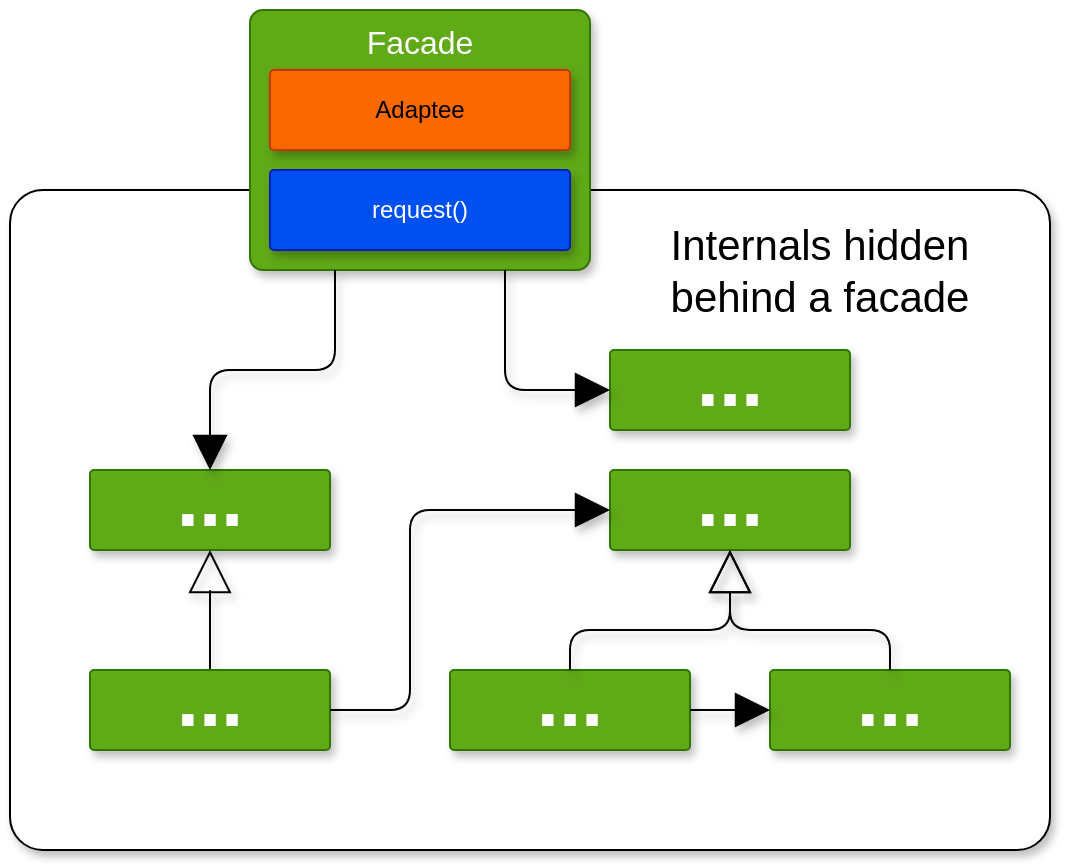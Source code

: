 <mxfile>
    <diagram id="DuxlrI5kT79DLoeE1AuY" name="Page-1">
        <mxGraphModel dx="905" dy="1729" grid="1" gridSize="10" guides="1" tooltips="1" connect="1" arrows="1" fold="1" page="1" pageScale="1" pageWidth="850" pageHeight="1100" math="0" shadow="0">
            <root>
                <mxCell id="0"/>
                <mxCell id="1" parent="0"/>
                <mxCell id="19" value="" style="rounded=1;whiteSpace=wrap;html=1;verticalAlign=bottom;arcSize=5;shadow=1;" vertex="1" parent="1">
                    <mxGeometry x="10" y="100" width="520" height="330" as="geometry"/>
                </mxCell>
                <mxCell id="3" value="&lt;font style=&quot;font-size: 16px&quot;&gt;Facade&lt;/font&gt;" style="rounded=1;whiteSpace=wrap;html=1;arcSize=5;verticalAlign=top;fillColor=#60a917;strokeColor=#2D7600;fontColor=#ffffff;shadow=1;" vertex="1" parent="1">
                    <mxGeometry x="130" y="10" width="170" height="130" as="geometry"/>
                </mxCell>
                <mxCell id="4" value="request()" style="rounded=1;whiteSpace=wrap;html=1;arcSize=5;fillColor=#0050ef;strokeColor=#001DBC;fontColor=#ffffff;shadow=1;" vertex="1" parent="1">
                    <mxGeometry x="140" y="90" width="150" height="40" as="geometry"/>
                </mxCell>
                <mxCell id="5" value="Adaptee" style="rounded=1;whiteSpace=wrap;html=1;arcSize=5;fillColor=#fa6800;strokeColor=#C73500;fontColor=#000000;shadow=1;" vertex="1" parent="1">
                    <mxGeometry x="140" y="40" width="150" height="40" as="geometry"/>
                </mxCell>
                <mxCell id="6" value="&lt;font style=&quot;font-size: 40px&quot;&gt;...&lt;/font&gt;" style="rounded=1;whiteSpace=wrap;html=1;arcSize=5;verticalAlign=bottom;fillColor=#60a917;strokeColor=#2D7600;fontColor=#ffffff;shadow=1;fontStyle=1" vertex="1" parent="1">
                    <mxGeometry x="50" y="240" width="120" height="40" as="geometry"/>
                </mxCell>
                <mxCell id="7" value="&lt;font style=&quot;font-size: 40px&quot;&gt;...&lt;/font&gt;" style="rounded=1;whiteSpace=wrap;html=1;arcSize=5;verticalAlign=bottom;fillColor=#60a917;strokeColor=#2D7600;fontColor=#ffffff;shadow=1;fontStyle=1" vertex="1" parent="1">
                    <mxGeometry x="310" y="240" width="120" height="40" as="geometry"/>
                </mxCell>
                <mxCell id="8" value="&lt;font style=&quot;font-size: 40px&quot;&gt;...&lt;/font&gt;" style="rounded=1;whiteSpace=wrap;html=1;arcSize=5;verticalAlign=bottom;fillColor=#60a917;strokeColor=#2D7600;fontColor=#ffffff;shadow=1;fontStyle=1" vertex="1" parent="1">
                    <mxGeometry x="230" y="340" width="120" height="40" as="geometry"/>
                </mxCell>
                <mxCell id="9" value="&lt;font style=&quot;font-size: 40px&quot;&gt;...&lt;/font&gt;" style="rounded=1;whiteSpace=wrap;html=1;arcSize=5;verticalAlign=bottom;fillColor=#60a917;strokeColor=#2D7600;fontColor=#ffffff;shadow=1;fontStyle=1" vertex="1" parent="1">
                    <mxGeometry x="390" y="340" width="120" height="40" as="geometry"/>
                </mxCell>
                <mxCell id="12" style="edgeStyle=orthogonalEdgeStyle;html=1;exitX=0.5;exitY=0;exitDx=0;exitDy=0;endArrow=block;endFill=0;endSize=19;shadow=1;" edge="1" parent="1" source="8">
                    <mxGeometry relative="1" as="geometry">
                        <Array as="points">
                            <mxPoint x="290" y="320"/>
                            <mxPoint x="370" y="320"/>
                        </Array>
                        <mxPoint x="105" y="620" as="sourcePoint"/>
                        <mxPoint x="370" y="280" as="targetPoint"/>
                    </mxGeometry>
                </mxCell>
                <mxCell id="13" style="edgeStyle=orthogonalEdgeStyle;html=1;exitX=0.5;exitY=0;exitDx=0;exitDy=0;entryX=0.5;entryY=1;entryDx=0;entryDy=0;endArrow=block;endFill=0;endSize=19;shadow=1;" edge="1" parent="1" source="9" target="7">
                    <mxGeometry relative="1" as="geometry">
                        <mxPoint x="325" y="620" as="sourcePoint"/>
                        <mxPoint x="215" y="550" as="targetPoint"/>
                        <Array as="points">
                            <mxPoint x="450" y="320"/>
                            <mxPoint x="370" y="320"/>
                        </Array>
                    </mxGeometry>
                </mxCell>
                <mxCell id="14" style="edgeStyle=orthogonalEdgeStyle;html=1;exitX=0.5;exitY=0;exitDx=0;exitDy=0;endArrow=block;endFill=0;endSize=19;shadow=1;entryX=0.5;entryY=1;entryDx=0;entryDy=0;" edge="1" parent="1" source="15" target="6">
                    <mxGeometry relative="1" as="geometry">
                        <Array as="points">
                            <mxPoint x="110" y="300"/>
                            <mxPoint x="110" y="300"/>
                        </Array>
                        <mxPoint x="110.0" y="520" as="sourcePoint"/>
                        <mxPoint x="190" y="460" as="targetPoint"/>
                    </mxGeometry>
                </mxCell>
                <mxCell id="15" value="&lt;font style=&quot;font-size: 40px&quot;&gt;...&lt;/font&gt;" style="rounded=1;whiteSpace=wrap;html=1;arcSize=5;verticalAlign=bottom;fillColor=#60a917;strokeColor=#2D7600;fontColor=#ffffff;shadow=1;fontStyle=1" vertex="1" parent="1">
                    <mxGeometry x="50" y="340" width="120" height="40" as="geometry"/>
                </mxCell>
                <mxCell id="16" style="edgeStyle=orthogonalEdgeStyle;html=1;exitX=1;exitY=0.5;exitDx=0;exitDy=0;entryX=0;entryY=0.5;entryDx=0;entryDy=0;endArrow=block;endFill=1;endSize=15;shadow=1;" edge="1" parent="1" source="15" target="7">
                    <mxGeometry relative="1" as="geometry">
                        <mxPoint x="160" y="359.58" as="sourcePoint"/>
                        <mxPoint x="210" y="359.58" as="targetPoint"/>
                        <Array as="points">
                            <mxPoint x="210" y="360"/>
                            <mxPoint x="210" y="260"/>
                        </Array>
                    </mxGeometry>
                </mxCell>
                <mxCell id="17" style="edgeStyle=orthogonalEdgeStyle;html=1;exitX=0.25;exitY=1;exitDx=0;exitDy=0;entryX=0.5;entryY=0;entryDx=0;entryDy=0;endArrow=block;endFill=1;endSize=15;shadow=1;" edge="1" parent="1" source="3" target="6">
                    <mxGeometry relative="1" as="geometry">
                        <mxPoint x="180.0" y="340" as="sourcePoint"/>
                        <mxPoint x="240.0" y="340" as="targetPoint"/>
                    </mxGeometry>
                </mxCell>
                <mxCell id="18" style="edgeStyle=orthogonalEdgeStyle;html=1;exitX=1;exitY=0.5;exitDx=0;exitDy=0;entryX=0;entryY=0.5;entryDx=0;entryDy=0;endArrow=block;endFill=1;endSize=15;shadow=1;" edge="1" parent="1" source="8" target="9">
                    <mxGeometry relative="1" as="geometry">
                        <mxPoint x="130.0" y="400" as="sourcePoint"/>
                        <mxPoint x="190.0" y="400" as="targetPoint"/>
                        <Array as="points">
                            <mxPoint x="350" y="360"/>
                            <mxPoint x="350" y="360"/>
                        </Array>
                    </mxGeometry>
                </mxCell>
                <mxCell id="20" value="Internals hidden behind a facade" style="text;html=1;strokeColor=none;fillColor=none;align=center;verticalAlign=middle;whiteSpace=wrap;rounded=0;shadow=1;fontSize=21;" vertex="1" parent="1">
                    <mxGeometry x="310" y="110" width="210" height="60" as="geometry"/>
                </mxCell>
                <mxCell id="21" value="&lt;font style=&quot;font-size: 40px&quot;&gt;...&lt;/font&gt;" style="rounded=1;whiteSpace=wrap;html=1;arcSize=5;verticalAlign=bottom;fillColor=#60a917;strokeColor=#2D7600;fontColor=#ffffff;shadow=1;fontStyle=1" vertex="1" parent="1">
                    <mxGeometry x="310" y="180" width="120" height="40" as="geometry"/>
                </mxCell>
                <mxCell id="22" style="edgeStyle=orthogonalEdgeStyle;html=1;exitX=0.75;exitY=1;exitDx=0;exitDy=0;endArrow=block;endFill=1;endSize=15;shadow=1;" edge="1" parent="1" source="3">
                    <mxGeometry relative="1" as="geometry">
                        <mxPoint x="182.5" y="150" as="sourcePoint"/>
                        <mxPoint x="310" y="200" as="targetPoint"/>
                        <Array as="points">
                            <mxPoint x="258" y="200"/>
                        </Array>
                    </mxGeometry>
                </mxCell>
            </root>
        </mxGraphModel>
    </diagram>
</mxfile>